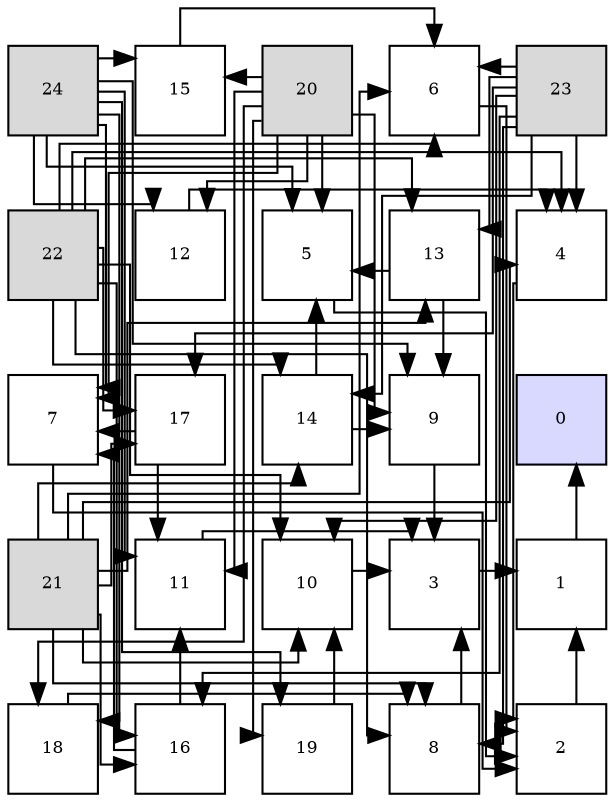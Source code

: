 digraph layout{
 rankdir=TB;
 splines=ortho;
 node [style=filled shape=square fixedsize=true width=0.6];
0[label="24", fontsize=8, fillcolor="#d9d9d9"];
1[label="15", fontsize=8, fillcolor="#ffffff"];
2[label="20", fontsize=8, fillcolor="#d9d9d9"];
3[label="6", fontsize=8, fillcolor="#ffffff"];
4[label="23", fontsize=8, fillcolor="#d9d9d9"];
5[label="22", fontsize=8, fillcolor="#d9d9d9"];
6[label="12", fontsize=8, fillcolor="#ffffff"];
7[label="5", fontsize=8, fillcolor="#ffffff"];
8[label="13", fontsize=8, fillcolor="#ffffff"];
9[label="4", fontsize=8, fillcolor="#ffffff"];
10[label="7", fontsize=8, fillcolor="#ffffff"];
11[label="17", fontsize=8, fillcolor="#ffffff"];
12[label="14", fontsize=8, fillcolor="#ffffff"];
13[label="9", fontsize=8, fillcolor="#ffffff"];
14[label="0", fontsize=8, fillcolor="#d9d9ff"];
15[label="21", fontsize=8, fillcolor="#d9d9d9"];
16[label="11", fontsize=8, fillcolor="#ffffff"];
17[label="10", fontsize=8, fillcolor="#ffffff"];
18[label="3", fontsize=8, fillcolor="#ffffff"];
19[label="1", fontsize=8, fillcolor="#ffffff"];
20[label="18", fontsize=8, fillcolor="#ffffff"];
21[label="16", fontsize=8, fillcolor="#ffffff"];
22[label="19", fontsize=8, fillcolor="#ffffff"];
23[label="8", fontsize=8, fillcolor="#ffffff"];
24[label="2", fontsize=8, fillcolor="#ffffff"];
edge [constraint=false, style=vis];19 -> 14;
24 -> 19;
18 -> 19;
9 -> 24;
7 -> 24;
3 -> 24;
10 -> 24;
23 -> 18;
13 -> 18;
17 -> 18;
16 -> 18;
6 -> 9;
15 -> 9;
5 -> 9;
4 -> 9;
8 -> 7;
12 -> 7;
2 -> 7;
0 -> 7;
1 -> 3;
15 -> 3;
5 -> 3;
4 -> 3;
21 -> 10;
11 -> 10;
2 -> 10;
0 -> 10;
20 -> 23;
15 -> 23;
5 -> 23;
4 -> 23;
8 -> 13;
12 -> 13;
2 -> 13;
0 -> 13;
22 -> 17;
15 -> 17;
5 -> 17;
4 -> 17;
21 -> 16;
11 -> 16;
2 -> 16;
0 -> 16;
2 -> 6;
0 -> 6;
15 -> 8;
5 -> 8;
4 -> 8;
15 -> 12;
5 -> 12;
4 -> 12;
2 -> 1;
0 -> 1;
15 -> 21;
5 -> 21;
4 -> 21;
15 -> 11;
5 -> 11;
4 -> 11;
2 -> 20;
0 -> 20;
2 -> 22;
0 -> 22;
edge [constraint=true, style=invis];
0 -> 5 -> 10 -> 15 -> 20;
1 -> 6 -> 11 -> 16 -> 21;
2 -> 7 -> 12 -> 17 -> 22;
3 -> 8 -> 13 -> 18 -> 23;
4 -> 9 -> 14 -> 19 -> 24;
rank = same {0 -> 1 -> 2 -> 3 -> 4};
rank = same {5 -> 6 -> 7 -> 8 -> 9};
rank = same {10 -> 11 -> 12 -> 13 -> 14};
rank = same {15 -> 16 -> 17 -> 18 -> 19};
rank = same {20 -> 21 -> 22 -> 23 -> 24};
}
